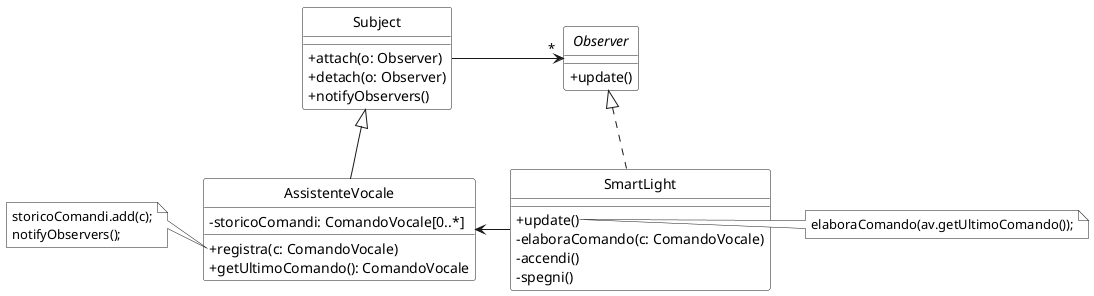 ' Documentazione: https://plantuml.com/class-diagram

@startuml
' START STYLE
skinparam {
	monochrome true
	'shadowing false
	classBackgroundColor white
	noteBackgroundColor white
	classAttributeIconSize 0
}
hide circle
' END STYLE


class Subject {
	+ attach(o: Observer)
	+ detach(o: Observer)
	+ notifyObservers()
}

class AssistenteVocale extends Subject {
	- storicoComandi: ComandoVocale[0..*]
	+ registra(c: ComandoVocale)
	+ getUltimoComando(): ComandoVocale
}

interface Observer {
	+ update()
}

class SmartLight implements Observer {
	+ update()
	- elaboraComando(c: ComandoVocale)
	- accendi()
	- spegni()
}

Subject -right-> "*" Observer
SmartLight -left-> AssistenteVocale

note right of SmartLight::update()
	elaboraComando(av.getUltimoComando());
end note

note left of AssistenteVocale::registra
	storicoComandi.add(c);
	notifyObservers();
end note

@enduml